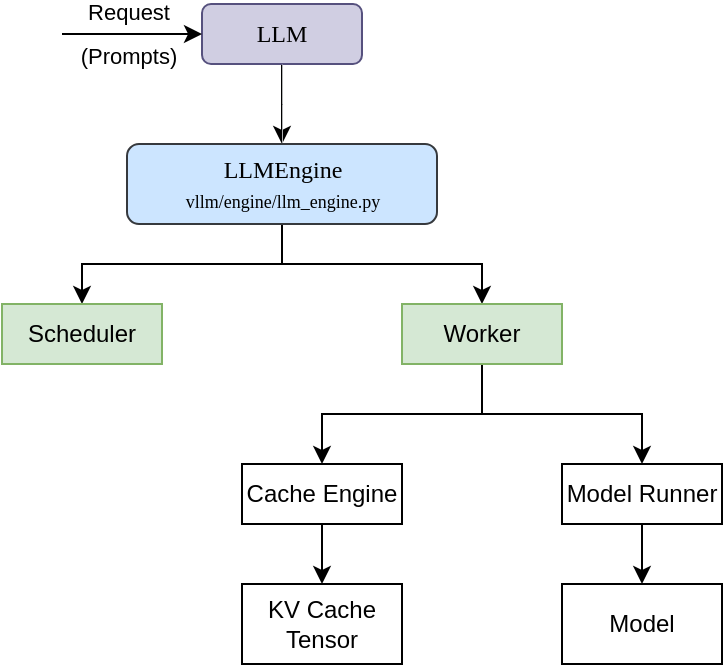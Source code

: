 <mxfile version="26.1.0">
  <diagram name="Page-1" id="SSLRx67USiJ1IcHURwMc">
    <mxGraphModel dx="989" dy="532" grid="1" gridSize="10" guides="1" tooltips="1" connect="1" arrows="1" fold="1" page="1" pageScale="1" pageWidth="850" pageHeight="1100" math="0" shadow="0">
      <root>
        <mxCell id="0" />
        <mxCell id="1" parent="0" />
        <mxCell id="zEBSnWSEaQ4R1N3L7c9Y-3" value="" style="edgeStyle=orthogonalEdgeStyle;rounded=0;orthogonalLoop=1;jettySize=auto;html=1;" parent="1" source="-i2yw_t131rXK9LqBh5y-1" target="zEBSnWSEaQ4R1N3L7c9Y-1" edge="1">
          <mxGeometry relative="1" as="geometry" />
        </mxCell>
        <mxCell id="-i2yw_t131rXK9LqBh5y-1" value="&lt;font face=&quot;Lucida Console&quot;&gt;LLM&lt;/font&gt;" style="rounded=1;whiteSpace=wrap;html=1;fillColor=#d0cee2;strokeColor=#56517e;" parent="1" vertex="1">
          <mxGeometry x="310" y="120" width="80" height="30" as="geometry" />
        </mxCell>
        <mxCell id="zEBSnWSEaQ4R1N3L7c9Y-10" style="edgeStyle=orthogonalEdgeStyle;rounded=0;orthogonalLoop=1;jettySize=auto;html=1;exitX=0.5;exitY=1;exitDx=0;exitDy=0;entryX=0.5;entryY=0;entryDx=0;entryDy=0;" parent="1" source="zEBSnWSEaQ4R1N3L7c9Y-1" target="zEBSnWSEaQ4R1N3L7c9Y-4" edge="1">
          <mxGeometry relative="1" as="geometry" />
        </mxCell>
        <mxCell id="zEBSnWSEaQ4R1N3L7c9Y-11" style="edgeStyle=orthogonalEdgeStyle;rounded=0;orthogonalLoop=1;jettySize=auto;html=1;exitX=0.5;exitY=1;exitDx=0;exitDy=0;entryX=0.5;entryY=0;entryDx=0;entryDy=0;" parent="1" source="zEBSnWSEaQ4R1N3L7c9Y-1" target="zEBSnWSEaQ4R1N3L7c9Y-5" edge="1">
          <mxGeometry relative="1" as="geometry" />
        </mxCell>
        <mxCell id="4g5b1fs8ApqR5qSgIMLV-8" value="" style="edgeStyle=orthogonalEdgeStyle;rounded=0;orthogonalLoop=1;jettySize=auto;html=1;endArrow=none;startFill=0;strokeWidth=0.5;fillColor=#eeeeee;strokeColor=light-dark(#b1b2b4, #babdc0);" edge="1" parent="1" source="zEBSnWSEaQ4R1N3L7c9Y-1" target="-i2yw_t131rXK9LqBh5y-1">
          <mxGeometry relative="1" as="geometry">
            <Array as="points">
              <mxPoint x="350" y="170" />
              <mxPoint x="350" y="170" />
            </Array>
          </mxGeometry>
        </mxCell>
        <mxCell id="zEBSnWSEaQ4R1N3L7c9Y-1" value="LLMEngine&lt;div&gt;&lt;font style=&quot;font-size: 9px;&quot;&gt;vllm/engine/llm_engine.py&lt;/font&gt;&lt;/div&gt;" style="rounded=1;whiteSpace=wrap;html=1;fillColor=#cce5ff;strokeColor=#36393d;fontFamily=Lucida Console;" parent="1" vertex="1">
          <mxGeometry x="272.5" y="190" width="155" height="40" as="geometry" />
        </mxCell>
        <mxCell id="zEBSnWSEaQ4R1N3L7c9Y-4" value="Scheduler" style="rounded=0;whiteSpace=wrap;html=1;fillColor=#d5e8d4;strokeColor=#82b366;" parent="1" vertex="1">
          <mxGeometry x="210" y="270" width="80" height="30" as="geometry" />
        </mxCell>
        <mxCell id="zEBSnWSEaQ4R1N3L7c9Y-19" style="edgeStyle=orthogonalEdgeStyle;rounded=0;orthogonalLoop=1;jettySize=auto;html=1;exitX=0.5;exitY=1;exitDx=0;exitDy=0;entryX=0.5;entryY=0;entryDx=0;entryDy=0;" parent="1" source="zEBSnWSEaQ4R1N3L7c9Y-5" target="zEBSnWSEaQ4R1N3L7c9Y-14" edge="1">
          <mxGeometry relative="1" as="geometry" />
        </mxCell>
        <mxCell id="zEBSnWSEaQ4R1N3L7c9Y-20" style="edgeStyle=orthogonalEdgeStyle;rounded=0;orthogonalLoop=1;jettySize=auto;html=1;exitX=0.5;exitY=1;exitDx=0;exitDy=0;entryX=0.5;entryY=0;entryDx=0;entryDy=0;" parent="1" source="zEBSnWSEaQ4R1N3L7c9Y-5" target="zEBSnWSEaQ4R1N3L7c9Y-17" edge="1">
          <mxGeometry relative="1" as="geometry" />
        </mxCell>
        <mxCell id="zEBSnWSEaQ4R1N3L7c9Y-5" value="Worker" style="rounded=0;whiteSpace=wrap;html=1;fillColor=#d5e8d4;strokeColor=#82b366;" parent="1" vertex="1">
          <mxGeometry x="410" y="270" width="80" height="30" as="geometry" />
        </mxCell>
        <mxCell id="zEBSnWSEaQ4R1N3L7c9Y-14" value="Cache Engine" style="rounded=0;whiteSpace=wrap;html=1;" parent="1" vertex="1">
          <mxGeometry x="330" y="350" width="80" height="30" as="geometry" />
        </mxCell>
        <mxCell id="zEBSnWSEaQ4R1N3L7c9Y-17" value="Model Runner" style="rounded=0;whiteSpace=wrap;html=1;" parent="1" vertex="1">
          <mxGeometry x="490" y="350" width="80" height="30" as="geometry" />
        </mxCell>
        <mxCell id="zEBSnWSEaQ4R1N3L7c9Y-21" value="" style="endArrow=classic;html=1;rounded=0;exitX=0.5;exitY=1;exitDx=0;exitDy=0;entryX=0.5;entryY=0;entryDx=0;entryDy=0;" parent="1" source="zEBSnWSEaQ4R1N3L7c9Y-14" target="zEBSnWSEaQ4R1N3L7c9Y-22" edge="1">
          <mxGeometry width="50" height="50" relative="1" as="geometry">
            <mxPoint x="350" y="400" as="sourcePoint" />
            <mxPoint x="370" y="430" as="targetPoint" />
          </mxGeometry>
        </mxCell>
        <mxCell id="zEBSnWSEaQ4R1N3L7c9Y-22" value="KV Cache Tensor" style="rounded=0;whiteSpace=wrap;html=1;" parent="1" vertex="1">
          <mxGeometry x="330" y="410" width="80" height="40" as="geometry" />
        </mxCell>
        <mxCell id="zEBSnWSEaQ4R1N3L7c9Y-24" value="Model" style="rounded=0;whiteSpace=wrap;html=1;" parent="1" vertex="1">
          <mxGeometry x="490" y="410" width="80" height="40" as="geometry" />
        </mxCell>
        <mxCell id="zEBSnWSEaQ4R1N3L7c9Y-25" value="" style="endArrow=classic;html=1;rounded=0;exitX=0.5;exitY=1;exitDx=0;exitDy=0;entryX=0.5;entryY=0;entryDx=0;entryDy=0;" parent="1" source="zEBSnWSEaQ4R1N3L7c9Y-17" target="zEBSnWSEaQ4R1N3L7c9Y-24" edge="1">
          <mxGeometry width="50" height="50" relative="1" as="geometry">
            <mxPoint x="380" y="390" as="sourcePoint" />
            <mxPoint x="380" y="420" as="targetPoint" />
          </mxGeometry>
        </mxCell>
        <mxCell id="4g5b1fs8ApqR5qSgIMLV-1" value="" style="endArrow=classic;html=1;rounded=0;entryX=0;entryY=0.5;entryDx=0;entryDy=0;verticalAlign=top;" edge="1" parent="1" target="-i2yw_t131rXK9LqBh5y-1">
          <mxGeometry width="50" height="50" relative="1" as="geometry">
            <mxPoint x="240" y="135" as="sourcePoint" />
            <mxPoint x="240" y="170" as="targetPoint" />
          </mxGeometry>
        </mxCell>
        <mxCell id="4g5b1fs8ApqR5qSgIMLV-4" value="Request" style="edgeLabel;html=1;align=center;verticalAlign=middle;resizable=0;points=[];" vertex="1" connectable="0" parent="4g5b1fs8ApqR5qSgIMLV-1">
          <mxGeometry relative="1" as="geometry">
            <mxPoint x="-2" y="-11" as="offset" />
          </mxGeometry>
        </mxCell>
        <mxCell id="4g5b1fs8ApqR5qSgIMLV-7" value="(Prompts)" style="edgeLabel;html=1;align=center;verticalAlign=middle;resizable=0;points=[];" vertex="1" connectable="0" parent="4g5b1fs8ApqR5qSgIMLV-1">
          <mxGeometry relative="1" as="geometry">
            <mxPoint x="-2" y="11" as="offset" />
          </mxGeometry>
        </mxCell>
      </root>
    </mxGraphModel>
  </diagram>
</mxfile>
